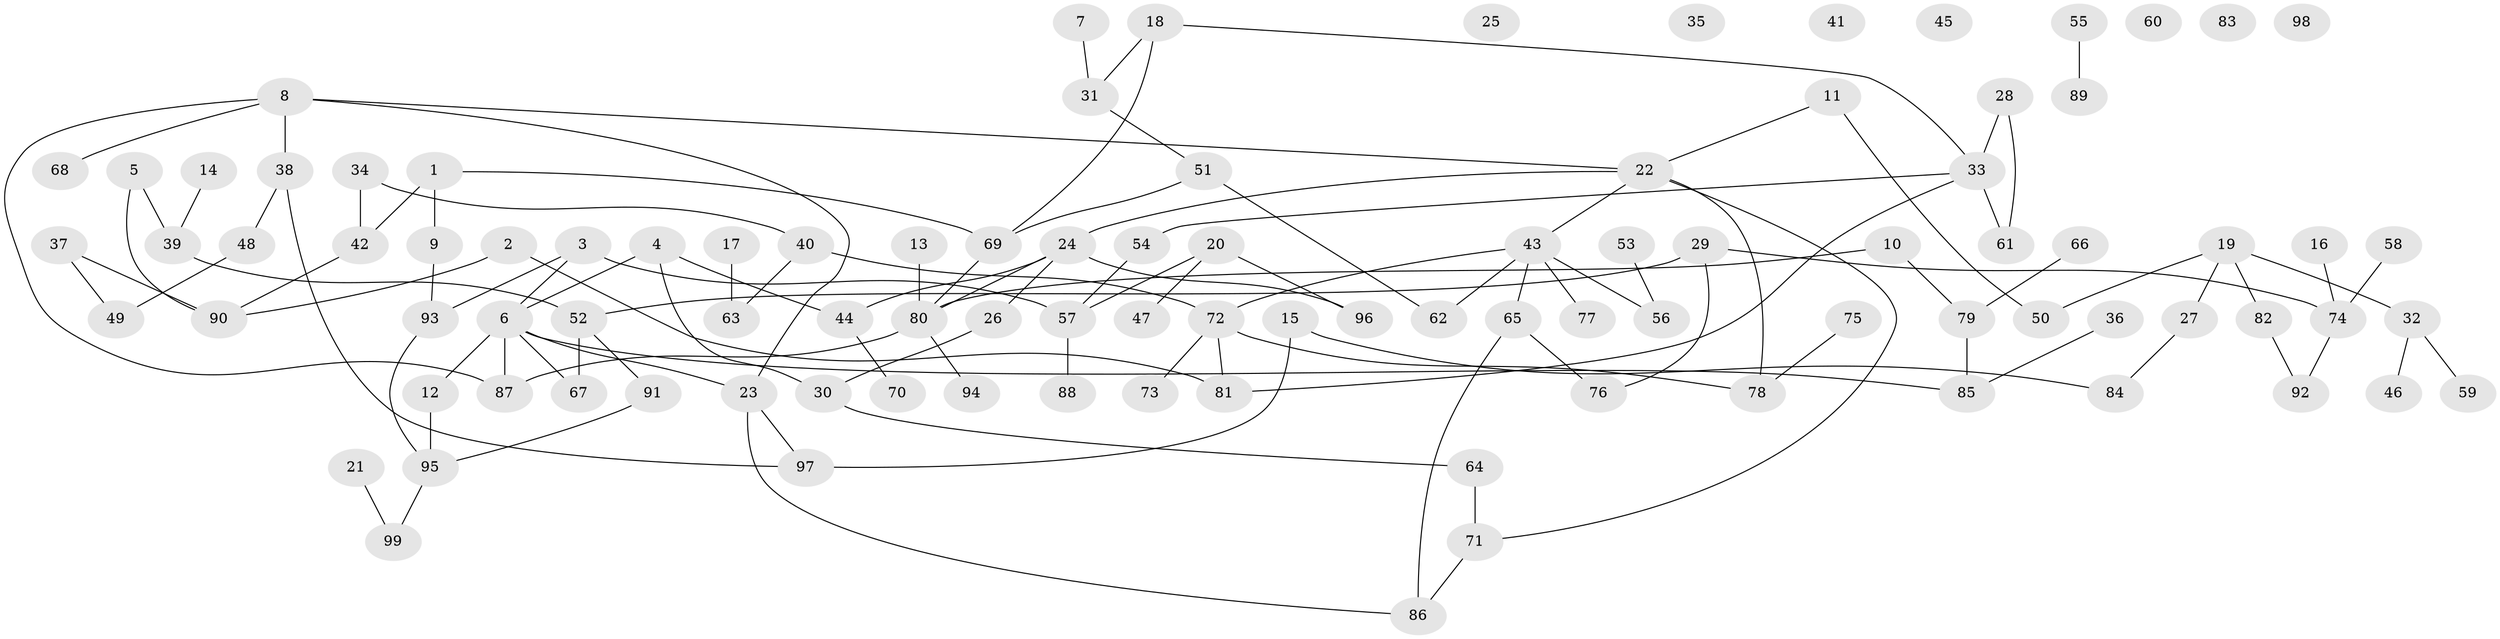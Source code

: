 // Generated by graph-tools (version 1.1) at 2025/39/03/09/25 04:39:53]
// undirected, 99 vertices, 116 edges
graph export_dot {
graph [start="1"]
  node [color=gray90,style=filled];
  1;
  2;
  3;
  4;
  5;
  6;
  7;
  8;
  9;
  10;
  11;
  12;
  13;
  14;
  15;
  16;
  17;
  18;
  19;
  20;
  21;
  22;
  23;
  24;
  25;
  26;
  27;
  28;
  29;
  30;
  31;
  32;
  33;
  34;
  35;
  36;
  37;
  38;
  39;
  40;
  41;
  42;
  43;
  44;
  45;
  46;
  47;
  48;
  49;
  50;
  51;
  52;
  53;
  54;
  55;
  56;
  57;
  58;
  59;
  60;
  61;
  62;
  63;
  64;
  65;
  66;
  67;
  68;
  69;
  70;
  71;
  72;
  73;
  74;
  75;
  76;
  77;
  78;
  79;
  80;
  81;
  82;
  83;
  84;
  85;
  86;
  87;
  88;
  89;
  90;
  91;
  92;
  93;
  94;
  95;
  96;
  97;
  98;
  99;
  1 -- 9;
  1 -- 42;
  1 -- 69;
  2 -- 81;
  2 -- 90;
  3 -- 6;
  3 -- 57;
  3 -- 93;
  4 -- 6;
  4 -- 30;
  4 -- 44;
  5 -- 39;
  5 -- 90;
  6 -- 12;
  6 -- 23;
  6 -- 67;
  6 -- 85;
  6 -- 87;
  7 -- 31;
  8 -- 22;
  8 -- 23;
  8 -- 38;
  8 -- 68;
  8 -- 87;
  9 -- 93;
  10 -- 79;
  10 -- 80;
  11 -- 22;
  11 -- 50;
  12 -- 95;
  13 -- 80;
  14 -- 39;
  15 -- 84;
  15 -- 97;
  16 -- 74;
  17 -- 63;
  18 -- 31;
  18 -- 33;
  18 -- 69;
  19 -- 27;
  19 -- 32;
  19 -- 50;
  19 -- 82;
  20 -- 47;
  20 -- 57;
  20 -- 96;
  21 -- 99;
  22 -- 24;
  22 -- 43;
  22 -- 71;
  22 -- 78;
  23 -- 86;
  23 -- 97;
  24 -- 26;
  24 -- 44;
  24 -- 80;
  24 -- 96;
  26 -- 30;
  27 -- 84;
  28 -- 33;
  28 -- 61;
  29 -- 52;
  29 -- 74;
  29 -- 76;
  30 -- 64;
  31 -- 51;
  32 -- 46;
  32 -- 59;
  33 -- 54;
  33 -- 61;
  33 -- 81;
  34 -- 40;
  34 -- 42;
  36 -- 85;
  37 -- 49;
  37 -- 90;
  38 -- 48;
  38 -- 97;
  39 -- 52;
  40 -- 63;
  40 -- 72;
  42 -- 90;
  43 -- 56;
  43 -- 62;
  43 -- 65;
  43 -- 72;
  43 -- 77;
  44 -- 70;
  48 -- 49;
  51 -- 62;
  51 -- 69;
  52 -- 67;
  52 -- 91;
  53 -- 56;
  54 -- 57;
  55 -- 89;
  57 -- 88;
  58 -- 74;
  64 -- 71;
  65 -- 76;
  65 -- 86;
  66 -- 79;
  69 -- 80;
  71 -- 86;
  72 -- 73;
  72 -- 78;
  72 -- 81;
  74 -- 92;
  75 -- 78;
  79 -- 85;
  80 -- 87;
  80 -- 94;
  82 -- 92;
  91 -- 95;
  93 -- 95;
  95 -- 99;
}
